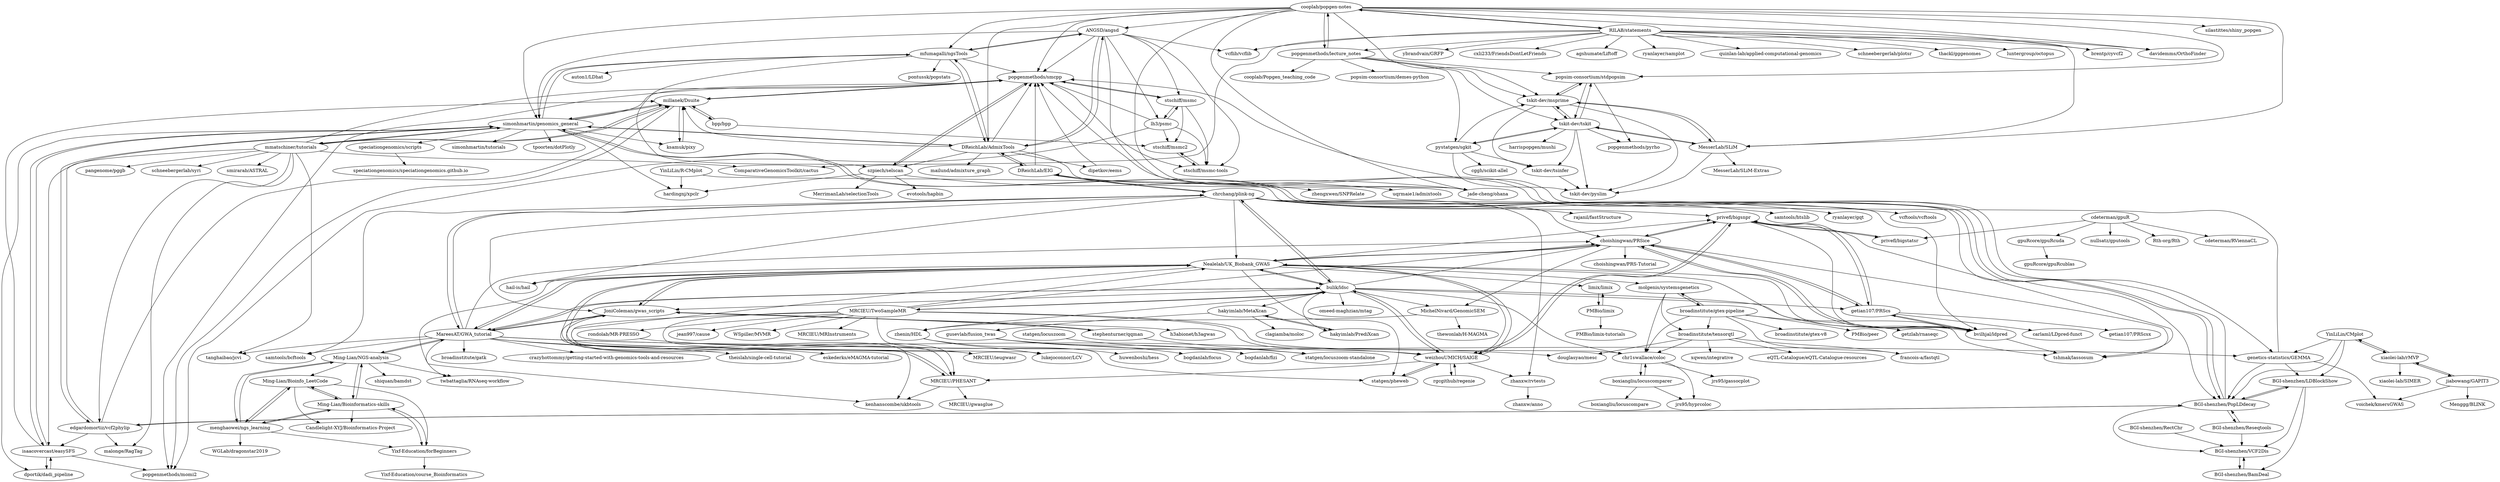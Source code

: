 digraph G {
"ANGSD/angsd" -> "mfumagalli/ngsTools"
"ANGSD/angsd" -> "popgenmethods/smcpp"
"ANGSD/angsd" -> "DReichLab/AdmixTools"
"ANGSD/angsd" -> "simonhmartin/genomics_general"
"ANGSD/angsd" -> "stschiff/msmc"
"ANGSD/angsd" -> "jade-cheng/ohana"
"ANGSD/angsd" -> "lh3/psmc"
"ANGSD/angsd" -> "vcflib/vcflib" ["e"=1]
"ANGSD/angsd" -> "stschiff/msmc-tools"
"tskit-dev/tsinfer" -> "tskit-dev/pyslim"
"chrchang/plink-ng" -> "samtools/bcftools" ["e"=1]
"chrchang/plink-ng" -> "vcftools/vcftools" ["e"=1]
"chrchang/plink-ng" -> "DReichLab/EIG"
"chrchang/plink-ng" -> "choishingwan/PRSice"
"chrchang/plink-ng" -> "zhanxw/rvtests"
"chrchang/plink-ng" -> "hail-is/hail" ["e"=1]
"chrchang/plink-ng" -> "bulik/ldsc"
"chrchang/plink-ng" -> "Nealelab/UK_Biobank_GWAS"
"chrchang/plink-ng" -> "bvilhjal/ldpred"
"chrchang/plink-ng" -> "rajanil/fastStructure"
"chrchang/plink-ng" -> "JoniColeman/gwas_scripts"
"chrchang/plink-ng" -> "samtools/htslib" ["e"=1]
"chrchang/plink-ng" -> "ryanlayer/gqt" ["e"=1]
"chrchang/plink-ng" -> "MareesAT/GWA_tutorial"
"chrchang/plink-ng" -> "privefl/bigsnpr"
"YinLiLin/CMplot" -> "xiaolei-lab/rMVP"
"YinLiLin/CMplot" -> "BGI-shenzhen/LDBlockShow"
"YinLiLin/CMplot" -> "BGI-shenzhen/PopLDdecay"
"YinLiLin/CMplot" -> "genetics-statistics/GEMMA"
"Ming-Lian/Bioinfo_LeetCode" -> "Ming-Lian/Bioinformatics-skills"
"Ming-Lian/Bioinfo_LeetCode" -> "Candlelight-XYJ/Bioinformatics-Project"
"Ming-Lian/Bioinfo_LeetCode" -> "Yixf-Education/forBeginners"
"Ming-Lian/Bioinfo_LeetCode" -> "menghaowei/ngs_learning"
"menghaowei/ngs_learning" -> "Ming-Lian/Bioinformatics-skills"
"menghaowei/ngs_learning" -> "Ming-Lian/Bioinfo_LeetCode"
"menghaowei/ngs_learning" -> "Yixf-Education/forBeginners"
"menghaowei/ngs_learning" -> "Ming-Lian/NGS-analysis"
"menghaowei/ngs_learning" -> "WGLab/dragonstar2019"
"Ming-Lian/Bioinformatics-skills" -> "Ming-Lian/Bioinfo_LeetCode"
"Ming-Lian/Bioinformatics-skills" -> "Yixf-Education/forBeginners"
"Ming-Lian/Bioinformatics-skills" -> "Candlelight-XYJ/Bioinformatics-Project"
"Ming-Lian/Bioinformatics-skills" -> "menghaowei/ngs_learning"
"Ming-Lian/Bioinformatics-skills" -> "Ming-Lian/NGS-analysis"
"Ming-Lian/NGS-analysis" -> "Ming-Lian/Bioinformatics-skills"
"Ming-Lian/NGS-analysis" -> "Ming-Lian/Bioinfo_LeetCode"
"Ming-Lian/NGS-analysis" -> "MareesAT/GWA_tutorial"
"Ming-Lian/NGS-analysis" -> "shiquan/bamdst" ["e"=1]
"Ming-Lian/NGS-analysis" -> "twbattaglia/RNAseq-workflow" ["e"=1]
"Ming-Lian/NGS-analysis" -> "menghaowei/ngs_learning"
"BGI-shenzhen/LDBlockShow" -> "BGI-shenzhen/PopLDdecay"
"BGI-shenzhen/LDBlockShow" -> "BGI-shenzhen/VCF2Dis"
"BGI-shenzhen/LDBlockShow" -> "BGI-shenzhen/BamDeal"
"MareesAT/GWA_tutorial" -> "Nealelab/UK_Biobank_GWAS"
"MareesAT/GWA_tutorial" -> "JoniColeman/gwas_scripts"
"MareesAT/GWA_tutorial" -> "bulik/ldsc"
"MareesAT/GWA_tutorial" -> "choishingwan/PRSice"
"MareesAT/GWA_tutorial" -> "Ming-Lian/NGS-analysis"
"MareesAT/GWA_tutorial" -> "chrchang/plink-ng"
"MareesAT/GWA_tutorial" -> "tanghaibao/jcvi" ["e"=1]
"MareesAT/GWA_tutorial" -> "twbattaglia/RNAseq-workflow" ["e"=1]
"MareesAT/GWA_tutorial" -> "genetics-statistics/GEMMA"
"MareesAT/GWA_tutorial" -> "crazyhottommy/getting-started-with-genomics-tools-and-resources" ["e"=1]
"MareesAT/GWA_tutorial" -> "theislab/single-cell-tutorial" ["e"=1]
"MareesAT/GWA_tutorial" -> "weizhouUMICH/SAIGE"
"MareesAT/GWA_tutorial" -> "eskederks/eMAGMA-tutorial"
"MareesAT/GWA_tutorial" -> "samtools/bcftools" ["e"=1]
"MareesAT/GWA_tutorial" -> "broadinstitute/gatk" ["e"=1]
"bulik/ldsc" -> "Nealelab/UK_Biobank_GWAS"
"bulik/ldsc" -> "weizhouUMICH/SAIGE"
"bulik/ldsc" -> "bvilhjal/ldpred"
"bulik/ldsc" -> "zhenin/HDL"
"bulik/ldsc" -> "hakyimlab/PrediXcan"
"bulik/ldsc" -> "choishingwan/PRSice"
"bulik/ldsc" -> "chr1swallace/coloc"
"bulik/ldsc" -> "MareesAT/GWA_tutorial"
"bulik/ldsc" -> "MRCIEU/TwoSampleMR"
"bulik/ldsc" -> "omeed-maghzian/mtag"
"bulik/ldsc" -> "JoniColeman/gwas_scripts"
"bulik/ldsc" -> "hakyimlab/MetaXcan"
"bulik/ldsc" -> "chrchang/plink-ng"
"bulik/ldsc" -> "getian107/PRScs"
"bulik/ldsc" -> "MichelNivard/GenomicSEM"
"genetics-statistics/GEMMA" -> "voichek/kmersGWAS"
"genetics-statistics/GEMMA" -> "BGI-shenzhen/PopLDdecay"
"genetics-statistics/GEMMA" -> "popgenmethods/smcpp"
"genetics-statistics/GEMMA" -> "BGI-shenzhen/LDBlockShow"
"BGI-shenzhen/Reseqtools" -> "BGI-shenzhen/VCF2Dis"
"BGI-shenzhen/Reseqtools" -> "BGI-shenzhen/PopLDdecay"
"BGI-shenzhen/VCF2Dis" -> "BGI-shenzhen/BamDeal"
"cooplab/popgen-notes" -> "popgenmethods/lecture_notes"
"cooplab/popgen-notes" -> "RILAB/statements"
"cooplab/popgen-notes" -> "mfumagalli/ngsTools"
"cooplab/popgen-notes" -> "popsim-consortium/stdpopsim"
"cooplab/popgen-notes" -> "DReichLab/AdmixTools"
"cooplab/popgen-notes" -> "jade-cheng/ohana"
"cooplab/popgen-notes" -> "tskit-dev/msprime"
"cooplab/popgen-notes" -> "brentp/cyvcf2" ["e"=1]
"cooplab/popgen-notes" -> "MesserLab/SLiM"
"cooplab/popgen-notes" -> "popgenmethods/smcpp"
"cooplab/popgen-notes" -> "silastittes/shiny_popgen"
"cooplab/popgen-notes" -> "ANGSD/angsd"
"cooplab/popgen-notes" -> "simonhmartin/genomics_general"
"cooplab/popgen-notes" -> "genetics-statistics/GEMMA"
"cooplab/popgen-notes" -> "davidemms/OrthoFinder" ["e"=1]
"isaacovercast/easySFS" -> "dportik/dadi_pipeline"
"isaacovercast/easySFS" -> "popgenmethods/momi2"
"isaacovercast/easySFS" -> "simonhmartin/genomics_general"
"isaacovercast/easySFS" -> "millanek/Dsuite"
"ksamuk/pixy" -> "millanek/Dsuite"
"popsim-consortium/stdpopsim" -> "tskit-dev/msprime"
"popsim-consortium/stdpopsim" -> "tskit-dev/tskit"
"popsim-consortium/stdpopsim" -> "popgenmethods/pyrho"
"simonhmartin/genomics_general" -> "millanek/Dsuite"
"simonhmartin/genomics_general" -> "isaacovercast/easySFS"
"simonhmartin/genomics_general" -> "edgardomortiz/vcf2phylip"
"simonhmartin/genomics_general" -> "popgenmethods/smcpp"
"simonhmartin/genomics_general" -> "mmatschiner/tutorials"
"simonhmartin/genomics_general" -> "speciationgenomics/scripts"
"simonhmartin/genomics_general" -> "ksamuk/pixy"
"simonhmartin/genomics_general" -> "simonhmartin/tutorials"
"simonhmartin/genomics_general" -> "hardingnj/xpclr"
"simonhmartin/genomics_general" -> "dportik/dadi_pipeline"
"simonhmartin/genomics_general" -> "tpoorten/dotPlotly" ["e"=1]
"simonhmartin/genomics_general" -> "BGI-shenzhen/PopLDdecay"
"simonhmartin/genomics_general" -> "mfumagalli/ngsTools"
"simonhmartin/genomics_general" -> "DReichLab/AdmixTools"
"speciationgenomics/scripts" -> "speciationgenomics/speciationgenomics.github.io"
"tskit-dev/msprime" -> "tskit-dev/tskit"
"tskit-dev/msprime" -> "popsim-consortium/stdpopsim"
"tskit-dev/msprime" -> "MesserLab/SLiM"
"tskit-dev/msprime" -> "tskit-dev/tsinfer"
"tskit-dev/msprime" -> "tskit-dev/pyslim"
"xiaolei-lab/rMVP" -> "jiabowang/GAPIT3"
"xiaolei-lab/rMVP" -> "xiaolei-lab/SIMER"
"xiaolei-lab/rMVP" -> "YinLiLin/CMplot"
"mmatschiner/tutorials" -> "millanek/Dsuite"
"mmatschiner/tutorials" -> "simonhmartin/genomics_general"
"mmatschiner/tutorials" -> "smirarab/ASTRAL" ["e"=1]
"mmatschiner/tutorials" -> "popgenmethods/smcpp"
"mmatschiner/tutorials" -> "malonge/RagTag" ["e"=1]
"mmatschiner/tutorials" -> "pangenome/pggb" ["e"=1]
"mmatschiner/tutorials" -> "edgardomortiz/vcf2phylip"
"mmatschiner/tutorials" -> "schneebergerlab/syri" ["e"=1]
"mmatschiner/tutorials" -> "ComparativeGenomicsToolkit/cactus" ["e"=1]
"mmatschiner/tutorials" -> "tanghaibao/jcvi" ["e"=1]
"mmatschiner/tutorials" -> "isaacovercast/easySFS"
"molgenis/systemsgenetics" -> "broadinstitute/gtex-pipeline"
"molgenis/systemsgenetics" -> "chr1swallace/coloc"
"molgenis/systemsgenetics" -> "broadinstitute/tensorqtl"
"lh3/psmc" -> "stschiff/msmc"
"lh3/psmc" -> "popgenmethods/smcpp"
"lh3/psmc" -> "stschiff/msmc-tools"
"lh3/psmc" -> "stschiff/msmc2"
"lh3/psmc" -> "popgenmethods/momi2"
"mfumagalli/ngsTools" -> "ANGSD/angsd"
"mfumagalli/ngsTools" -> "popgenmethods/smcpp"
"mfumagalli/ngsTools" -> "szpiech/selscan"
"mfumagalli/ngsTools" -> "simonhmartin/genomics_general"
"mfumagalli/ngsTools" -> "pontussk/popstats"
"mfumagalli/ngsTools" -> "auton1/LDhat"
"mfumagalli/ngsTools" -> "DReichLab/AdmixTools"
"choishingwan/PRSice" -> "bvilhjal/ldpred"
"choishingwan/PRSice" -> "tshmak/lassosum"
"choishingwan/PRSice" -> "getian107/PRScs"
"choishingwan/PRSice" -> "choishingwan/PRS-Tutorial"
"choishingwan/PRSice" -> "MichelNivard/GenomicSEM"
"choishingwan/PRSice" -> "privefl/bigsnpr"
"choishingwan/PRSice" -> "Nealelab/UK_Biobank_GWAS"
"RILAB/statements" -> "cooplab/popgen-notes"
"RILAB/statements" -> "ybrandvain/GRFP"
"RILAB/statements" -> "davidemms/OrthoFinder" ["e"=1]
"RILAB/statements" -> "cxli233/FriendsDontLetFriends" ["e"=1]
"RILAB/statements" -> "MesserLab/SLiM"
"RILAB/statements" -> "agshumate/Liftoff" ["e"=1]
"RILAB/statements" -> "ryanlayer/samplot" ["e"=1]
"RILAB/statements" -> "quinlan-lab/applied-computational-genomics" ["e"=1]
"RILAB/statements" -> "vcflib/vcflib" ["e"=1]
"RILAB/statements" -> "schneebergerlab/plotsr" ["e"=1]
"RILAB/statements" -> "popgenmethods/lecture_notes"
"RILAB/statements" -> "thackl/gggenomes" ["e"=1]
"RILAB/statements" -> "luntergroup/octopus" ["e"=1]
"RILAB/statements" -> "ComparativeGenomicsToolkit/cactus" ["e"=1]
"RILAB/statements" -> "brentp/cyvcf2" ["e"=1]
"cdeterman/gpuR" -> "gpuRcore/gpuRcuda"
"cdeterman/gpuR" -> "nullsatz/gputools"
"cdeterman/gpuR" -> "Rth-org/Rth"
"cdeterman/gpuR" -> "privefl/bigstatsr"
"cdeterman/gpuR" -> "cdeterman/RViennaCL"
"popgenmethods/lecture_notes" -> "cooplab/popgen-notes"
"popgenmethods/lecture_notes" -> "popsim-consortium/stdpopsim"
"popgenmethods/lecture_notes" -> "pystatgen/sgkit"
"popgenmethods/lecture_notes" -> "tskit-dev/tskit"
"popgenmethods/lecture_notes" -> "cooplab/Popgen_teaching_code"
"popgenmethods/lecture_notes" -> "tskit-dev/msprime"
"popgenmethods/lecture_notes" -> "popsim-consortium/demes-python"
"Nealelab/UK_Biobank_GWAS" -> "weizhouUMICH/SAIGE"
"Nealelab/UK_Biobank_GWAS" -> "MRCIEU/PHESANT"
"Nealelab/UK_Biobank_GWAS" -> "bulik/ldsc"
"Nealelab/UK_Biobank_GWAS" -> "JoniColeman/gwas_scripts"
"Nealelab/UK_Biobank_GWAS" -> "MareesAT/GWA_tutorial"
"Nealelab/UK_Biobank_GWAS" -> "choishingwan/PRSice"
"Nealelab/UK_Biobank_GWAS" -> "tshmak/lassosum"
"Nealelab/UK_Biobank_GWAS" -> "hail-is/hail" ["e"=1]
"Nealelab/UK_Biobank_GWAS" -> "bvilhjal/ldpred"
"Nealelab/UK_Biobank_GWAS" -> "statgen/pheweb"
"Nealelab/UK_Biobank_GWAS" -> "kenhanscombe/ukbtools"
"Nealelab/UK_Biobank_GWAS" -> "molgenis/systemsgenetics"
"Nealelab/UK_Biobank_GWAS" -> "privefl/bigsnpr"
"Nealelab/UK_Biobank_GWAS" -> "lukejoconnor/LCV"
"Nealelab/UK_Biobank_GWAS" -> "limix/limix"
"boxiangliu/locuscomparer" -> "boxiangliu/locuscompare"
"boxiangliu/locuscomparer" -> "jrs95/hyprcoloc"
"boxiangliu/locuscomparer" -> "chr1swallace/coloc"
"chr1swallace/coloc" -> "boxiangliu/locuscomparer"
"chr1swallace/coloc" -> "jrs95/hyprcoloc"
"chr1swallace/coloc" -> "jrs95/gassocplot"
"hakyimlab/PrediXcan" -> "hakyimlab/MetaXcan"
"DReichLab/AdmixTools" -> "popgenmethods/smcpp"
"DReichLab/AdmixTools" -> "simonhmartin/genomics_general"
"DReichLab/AdmixTools" -> "jade-cheng/ohana"
"DReichLab/AdmixTools" -> "millanek/Dsuite"
"DReichLab/AdmixTools" -> "ANGSD/angsd"
"DReichLab/AdmixTools" -> "DReichLab/EIG"
"DReichLab/AdmixTools" -> "mfumagalli/ngsTools"
"DReichLab/AdmixTools" -> "dipetkov/eems"
"DReichLab/AdmixTools" -> "szpiech/selscan"
"DReichLab/AdmixTools" -> "mailund/admixture_graph"
"Yixf-Education/forBeginners" -> "Ming-Lian/Bioinformatics-skills"
"Yixf-Education/forBeginners" -> "Yixf-Education/course_Bioinformatics"
"MichelNivard/GenomicSEM" -> "thewonlab/H-MAGMA"
"MichelNivard/GenomicSEM" -> "zhenin/HDL"
"hakyimlab/MetaXcan" -> "hakyimlab/PrediXcan"
"hakyimlab/MetaXcan" -> "gusevlab/fusion_twas"
"hakyimlab/MetaXcan" -> "clagiamba/moloc"
"broadinstitute/gtex-pipeline" -> "broadinstitute/tensorqtl"
"broadinstitute/gtex-pipeline" -> "molgenis/systemsgenetics"
"broadinstitute/gtex-pipeline" -> "PMBio/peer"
"broadinstitute/gtex-pipeline" -> "francois-a/fastqtl"
"broadinstitute/gtex-pipeline" -> "getzlab/rnaseqc"
"broadinstitute/gtex-pipeline" -> "broadinstitute/gtex-v8"
"broadinstitute/gtex-pipeline" -> "chr1swallace/coloc"
"getian107/PRScs" -> "getian107/PRScsx"
"getian107/PRScs" -> "bvilhjal/ldpred"
"getian107/PRScs" -> "privefl/bigsnpr"
"getian107/PRScs" -> "carlaml/LDpred-funct"
"getian107/PRScs" -> "choishingwan/PRSice"
"statgen/locuszoom" -> "statgen/locuszoom-standalone"
"statgen/pheweb" -> "weizhouUMICH/SAIGE"
"DReichLab/EIG" -> "DReichLab/AdmixTools"
"DReichLab/EIG" -> "uqrmaie1/admixtools"
"DReichLab/EIG" -> "chrchang/plink-ng"
"DReichLab/EIG" -> "popgenmethods/smcpp"
"DReichLab/EIG" -> "zhengxwen/SNPRelate"
"edgardomortiz/vcf2phylip" -> "simonhmartin/genomics_general"
"edgardomortiz/vcf2phylip" -> "millanek/Dsuite"
"edgardomortiz/vcf2phylip" -> "malonge/RagTag" ["e"=1]
"edgardomortiz/vcf2phylip" -> "BGI-shenzhen/PopLDdecay"
"edgardomortiz/vcf2phylip" -> "isaacovercast/easySFS"
"bpp/bpp" -> "millanek/Dsuite"
"bpp/bpp" -> "stschiff/msmc2"
"JoniColeman/gwas_scripts" -> "h3abionet/h3agwas"
"JoniColeman/gwas_scripts" -> "Nealelab/UK_Biobank_GWAS"
"JoniColeman/gwas_scripts" -> "MareesAT/GWA_tutorial"
"JoniColeman/gwas_scripts" -> "stephenturner/qqman"
"JoniColeman/gwas_scripts" -> "MRCIEU/PHESANT"
"JoniColeman/gwas_scripts" -> "kenhanscombe/ukbtools"
"jiabowang/GAPIT3" -> "Menggg/BLINK"
"jiabowang/GAPIT3" -> "xiaolei-lab/rMVP"
"jiabowang/GAPIT3" -> "voichek/kmersGWAS"
"gpuRcore/gpuRcuda" -> "gpuRcore/gpuRcublas"
"YinLiLin/R-CMplot" -> "hardingnj/xpclr"
"YinLiLin/R-CMplot" -> "BGI-shenzhen/PopLDdecay"
"zhanxw/rvtests" -> "zhanxw/anno"
"tskit-dev/tskit" -> "tskit-dev/msprime"
"tskit-dev/tskit" -> "tskit-dev/tsinfer"
"tskit-dev/tskit" -> "popsim-consortium/stdpopsim"
"tskit-dev/tskit" -> "MesserLab/SLiM"
"tskit-dev/tskit" -> "pystatgen/sgkit"
"tskit-dev/tskit" -> "harrispopgen/mushi"
"tskit-dev/tskit" -> "tskit-dev/pyslim"
"tskit-dev/tskit" -> "popgenmethods/pyrho"
"MRCIEU/PHESANT" -> "Nealelab/UK_Biobank_GWAS"
"MRCIEU/PHESANT" -> "kenhanscombe/ukbtools"
"MRCIEU/PHESANT" -> "MRCIEU/gwasglue"
"dipetkov/eems" -> "popgenmethods/smcpp"
"MesserLab/SLiM" -> "MesserLab/SLiM-Extras"
"MesserLab/SLiM" -> "tskit-dev/msprime"
"MesserLab/SLiM" -> "tskit-dev/tskit"
"MesserLab/SLiM" -> "tskit-dev/pyslim"
"zhenin/HDL" -> "huwenboshi/hess"
"zhenin/HDL" -> "lukejoconnor/LCV"
"pystatgen/sgkit" -> "cggh/scikit-allel" ["e"=1]
"pystatgen/sgkit" -> "tskit-dev/tskit"
"pystatgen/sgkit" -> "tskit-dev/msprime"
"pystatgen/sgkit" -> "tskit-dev/tsinfer"
"pystatgen/sgkit" -> "tskit-dev/pyslim"
"privefl/bigsnpr" -> "privefl/bigstatsr"
"privefl/bigsnpr" -> "tshmak/lassosum"
"privefl/bigsnpr" -> "getian107/PRScs"
"privefl/bigsnpr" -> "bvilhjal/ldpred"
"privefl/bigsnpr" -> "choishingwan/PRSice"
"privefl/bigsnpr" -> "weizhouUMICH/SAIGE"
"privefl/bigstatsr" -> "privefl/bigsnpr"
"MRCIEU/TwoSampleMR" -> "rondolab/MR-PRESSO"
"MRCIEU/TwoSampleMR" -> "MRCIEU/MRInstruments"
"MRCIEU/TwoSampleMR" -> "chr1swallace/coloc"
"MRCIEU/TwoSampleMR" -> "MRCIEU/PHESANT"
"MRCIEU/TwoSampleMR" -> "bulik/ldsc"
"MRCIEU/TwoSampleMR" -> "MRCIEU/ieugwasr"
"MRCIEU/TwoSampleMR" -> "choishingwan/PRSice"
"MRCIEU/TwoSampleMR" -> "jean997/cause"
"MRCIEU/TwoSampleMR" -> "WSpiller/MVMR"
"MRCIEU/TwoSampleMR" -> "Nealelab/UK_Biobank_GWAS"
"MRCIEU/TwoSampleMR" -> "weizhouUMICH/SAIGE"
"MRCIEU/TwoSampleMR" -> "statgen/pheweb"
"gusevlab/fusion_twas" -> "bogdanlab/focus"
"gusevlab/fusion_twas" -> "douglasyao/mesc"
"gusevlab/fusion_twas" -> "bogdanlab/fizi"
"rondolab/MR-PRESSO" -> "MRCIEU/ieugwasr"
"broadinstitute/tensorqtl" -> "francois-a/fastqtl"
"broadinstitute/tensorqtl" -> "chr1swallace/coloc"
"broadinstitute/tensorqtl" -> "xqwen/integrative"
"broadinstitute/tensorqtl" -> "eQTL-Catalogue/eQTL-Catalogue-resources"
"broadinstitute/tensorqtl" -> "douglasyao/mesc"
"rgcgithub/regenie" -> "weizhouUMICH/SAIGE"
"weizhouUMICH/SAIGE" -> "rgcgithub/regenie"
"weizhouUMICH/SAIGE" -> "Nealelab/UK_Biobank_GWAS"
"weizhouUMICH/SAIGE" -> "statgen/pheweb"
"weizhouUMICH/SAIGE" -> "privefl/bigsnpr"
"weizhouUMICH/SAIGE" -> "bulik/ldsc"
"weizhouUMICH/SAIGE" -> "MRCIEU/PHESANT"
"weizhouUMICH/SAIGE" -> "zhanxw/rvtests"
"millanek/Dsuite" -> "popgenmethods/smcpp"
"millanek/Dsuite" -> "simonhmartin/genomics_general"
"millanek/Dsuite" -> "ksamuk/pixy"
"millanek/Dsuite" -> "mmatschiner/tutorials"
"millanek/Dsuite" -> "bpp/bpp"
"millanek/Dsuite" -> "popgenmethods/momi2"
"popgenmethods/smcpp" -> "stschiff/msmc-tools"
"popgenmethods/smcpp" -> "stschiff/msmc"
"popgenmethods/smcpp" -> "millanek/Dsuite"
"popgenmethods/smcpp" -> "popgenmethods/momi2"
"popgenmethods/smcpp" -> "szpiech/selscan"
"dportik/dadi_pipeline" -> "isaacovercast/easySFS"
"stschiff/msmc" -> "stschiff/msmc-tools"
"stschiff/msmc" -> "stschiff/msmc2"
"stschiff/msmc" -> "popgenmethods/smcpp"
"stschiff/msmc" -> "lh3/psmc"
"szpiech/selscan" -> "evotools/hapbin"
"szpiech/selscan" -> "popgenmethods/smcpp"
"szpiech/selscan" -> "hardingnj/xpclr"
"szpiech/selscan" -> "MerrimanLab/selectionTools"
"szpiech/selscan" -> "jade-cheng/ohana"
"BGI-shenzhen/PopLDdecay" -> "BGI-shenzhen/LDBlockShow"
"BGI-shenzhen/PopLDdecay" -> "popgenmethods/smcpp"
"BGI-shenzhen/PopLDdecay" -> "simonhmartin/genomics_general"
"BGI-shenzhen/PopLDdecay" -> "BGI-shenzhen/VCF2Dis"
"BGI-shenzhen/PopLDdecay" -> "BGI-shenzhen/Reseqtools"
"BGI-shenzhen/PopLDdecay" -> "edgardomortiz/vcf2phylip"
"BGI-shenzhen/RectChr" -> "BGI-shenzhen/VCF2Dis"
"bvilhjal/ldpred" -> "choishingwan/PRSice"
"bvilhjal/ldpred" -> "getian107/PRScs"
"bvilhjal/ldpred" -> "tshmak/lassosum"
"BGI-shenzhen/BamDeal" -> "BGI-shenzhen/VCF2Dis"
"limix/limix" -> "PMBio/limix"
"PMBio/limix" -> "PMBio/limix-tutorials"
"PMBio/limix" -> "limix/limix"
"stschiff/msmc-tools" -> "stschiff/msmc2"
"stschiff/msmc2" -> "stschiff/msmc-tools"
"stephenturner/qqman" -> "JoniColeman/gwas_scripts"
"stephenturner/qqman" -> "statgen/locuszoom-standalone"
"ANGSD/angsd" ["l"="22.775,43.115"]
"mfumagalli/ngsTools" ["l"="22.763,43.124"]
"popgenmethods/smcpp" ["l"="22.75,43.11"]
"DReichLab/AdmixTools" ["l"="22.738,43.12"]
"simonhmartin/genomics_general" ["l"="22.742,43.096"]
"stschiff/msmc" ["l"="22.783,43.101"]
"jade-cheng/ohana" ["l"="22.769,43.137"]
"lh3/psmc" ["l"="22.79,43.091"]
"vcflib/vcflib" ["l"="21.664,43.218"]
"stschiff/msmc-tools" ["l"="22.798,43.102"]
"tskit-dev/tsinfer" ["l"="22.889,43.169"]
"tskit-dev/pyslim" ["l"="22.874,43.167"]
"chrchang/plink-ng" ["l"="22.553,43.149"]
"samtools/bcftools" ["l"="21.656,43.261"]
"vcftools/vcftools" ["l"="21.683,43.264"]
"DReichLab/EIG" ["l"="22.653,43.124"]
"choishingwan/PRSice" ["l"="22.517,43.156"]
"zhanxw/rvtests" ["l"="22.492,43.179"]
"hail-is/hail" ["l"="21.645,43.25"]
"bulik/ldsc" ["l"="22.514,43.172"]
"Nealelab/UK_Biobank_GWAS" ["l"="22.493,43.155"]
"bvilhjal/ldpred" ["l"="22.532,43.155"]
"rajanil/fastStructure" ["l"="22.588,43.161"]
"JoniColeman/gwas_scripts" ["l"="22.49,43.134"]
"samtools/htslib" ["l"="21.68,43.242"]
"ryanlayer/gqt" ["l"="21.406,43.256"]
"MareesAT/GWA_tutorial" ["l"="22.529,43.13"]
"privefl/bigsnpr" ["l"="22.516,43.138"]
"YinLiLin/CMplot" ["l"="22.703,43.16"]
"xiaolei-lab/rMVP" ["l"="22.707,43.186"]
"BGI-shenzhen/LDBlockShow" ["l"="22.695,43.133"]
"BGI-shenzhen/PopLDdecay" ["l"="22.706,43.115"]
"genetics-statistics/GEMMA" ["l"="22.69,43.144"]
"Ming-Lian/Bioinfo_LeetCode" ["l"="22.47,43.049"]
"Ming-Lian/Bioinformatics-skills" ["l"="22.474,43.058"]
"Candlelight-XYJ/Bioinformatics-Project" ["l"="22.481,43.038"]
"Yixf-Education/forBeginners" ["l"="22.453,43.042"]
"menghaowei/ngs_learning" ["l"="22.454,43.06"]
"Ming-Lian/NGS-analysis" ["l"="22.486,43.08"]
"WGLab/dragonstar2019" ["l"="22.417,43.046"]
"shiquan/bamdst" ["l"="21.375,43.22"]
"twbattaglia/RNAseq-workflow" ["l"="21.723,43.388"]
"BGI-shenzhen/VCF2Dis" ["l"="22.675,43.128"]
"BGI-shenzhen/BamDeal" ["l"="22.67,43.141"]
"tanghaibao/jcvi" ["l"="21.861,43.247"]
"crazyhottommy/getting-started-with-genomics-tools-and-resources" ["l"="21.746,43.371"]
"theislab/single-cell-tutorial" ["l"="21.315,44.061"]
"weizhouUMICH/SAIGE" ["l"="22.496,43.166"]
"eskederks/eMAGMA-tutorial" ["l"="22.546,43.108"]
"broadinstitute/gatk" ["l"="21.656,43.277"]
"zhenin/HDL" ["l"="22.451,43.17"]
"hakyimlab/PrediXcan" ["l"="22.544,43.206"]
"chr1swallace/coloc" ["l"="22.462,43.223"]
"MRCIEU/TwoSampleMR" ["l"="22.498,43.192"]
"omeed-maghzian/mtag" ["l"="22.482,43.199"]
"hakyimlab/MetaXcan" ["l"="22.536,43.223"]
"getian107/PRScs" ["l"="22.537,43.144"]
"MichelNivard/GenomicSEM" ["l"="22.473,43.171"]
"voichek/kmersGWAS" ["l"="22.682,43.179"]
"BGI-shenzhen/Reseqtools" ["l"="22.682,43.112"]
"cooplab/popgen-notes" ["l"="22.797,43.141"]
"popgenmethods/lecture_notes" ["l"="22.838,43.154"]
"RILAB/statements" ["l"="22.817,43.172"]
"popsim-consortium/stdpopsim" ["l"="22.856,43.14"]
"tskit-dev/msprime" ["l"="22.858,43.155"]
"brentp/cyvcf2" ["l"="21.651,43.236"]
"MesserLab/SLiM" ["l"="22.851,43.167"]
"silastittes/shiny_popgen" ["l"="22.826,43.129"]
"davidemms/OrthoFinder" ["l"="21.895,43.259"]
"isaacovercast/easySFS" ["l"="22.731,43.079"]
"dportik/dadi_pipeline" ["l"="22.716,43.07"]
"popgenmethods/momi2" ["l"="22.77,43.085"]
"millanek/Dsuite" ["l"="22.757,43.087"]
"ksamuk/pixy" ["l"="22.766,43.068"]
"tskit-dev/tskit" ["l"="22.874,43.151"]
"popgenmethods/pyrho" ["l"="22.882,43.133"]
"edgardomortiz/vcf2phylip" ["l"="22.719,43.092"]
"mmatschiner/tutorials" ["l"="22.746,43.075"]
"speciationgenomics/scripts" ["l"="22.751,43.051"]
"simonhmartin/tutorials" ["l"="22.731,43.062"]
"hardingnj/xpclr" ["l"="22.72,43.107"]
"tpoorten/dotPlotly" ["l"="21.918,43.248"]
"speciationgenomics/speciationgenomics.github.io" ["l"="22.757,43.031"]
"jiabowang/GAPIT3" ["l"="22.695,43.202"]
"xiaolei-lab/SIMER" ["l"="22.722,43.202"]
"smirarab/ASTRAL" ["l"="22.128,43.179"]
"malonge/RagTag" ["l"="21.879,43.208"]
"pangenome/pggb" ["l"="21.825,43.17"]
"schneebergerlab/syri" ["l"="21.871,43.219"]
"ComparativeGenomicsToolkit/cactus" ["l"="21.816,43.195"]
"molgenis/systemsgenetics" ["l"="22.437,43.217"]
"broadinstitute/gtex-pipeline" ["l"="22.411,43.237"]
"broadinstitute/tensorqtl" ["l"="22.439,43.251"]
"stschiff/msmc2" ["l"="22.807,43.088"]
"szpiech/selscan" ["l"="22.744,43.134"]
"pontussk/popstats" ["l"="22.769,43.15"]
"auton1/LDhat" ["l"="22.801,43.12"]
"tshmak/lassosum" ["l"="22.504,43.143"]
"choishingwan/PRS-Tutorial" ["l"="22.552,43.174"]
"ybrandvain/GRFP" ["l"="22.821,43.198"]
"cxli233/FriendsDontLetFriends" ["l"="21.863,43.359"]
"agshumate/Liftoff" ["l"="21.837,43.204"]
"ryanlayer/samplot" ["l"="21.717,43.223"]
"quinlan-lab/applied-computational-genomics" ["l"="21.722,43.35"]
"schneebergerlab/plotsr" ["l"="21.841,43.232"]
"thackl/gggenomes" ["l"="21.91,43.3"]
"luntergroup/octopus" ["l"="21.644,43.201"]
"cdeterman/gpuR" ["l"="22.538,43.038"]
"gpuRcore/gpuRcuda" ["l"="22.526,43.011"]
"nullsatz/gputools" ["l"="22.565,43.025"]
"Rth-org/Rth" ["l"="22.548,43.014"]
"privefl/bigstatsr" ["l"="22.526,43.094"]
"cdeterman/RViennaCL" ["l"="22.522,43.026"]
"pystatgen/sgkit" ["l"="22.888,43.157"]
"cooplab/Popgen_teaching_code" ["l"="22.849,43.182"]
"popsim-consortium/demes-python" ["l"="22.841,43.137"]
"MRCIEU/PHESANT" ["l"="22.472,43.154"]
"statgen/pheweb" ["l"="22.514,43.184"]
"kenhanscombe/ukbtools" ["l"="22.468,43.138"]
"lukejoconnor/LCV" ["l"="22.451,43.155"]
"limix/limix" ["l"="22.418,43.148"]
"boxiangliu/locuscomparer" ["l"="22.462,43.245"]
"boxiangliu/locuscompare" ["l"="22.462,43.264"]
"jrs95/hyprcoloc" ["l"="22.477,43.24"]
"jrs95/gassocplot" ["l"="22.447,43.234"]
"dipetkov/eems" ["l"="22.765,43.102"]
"mailund/admixture_graph" ["l"="22.726,43.138"]
"Yixf-Education/course_Bioinformatics" ["l"="22.442,43.023"]
"thewonlab/H-MAGMA" ["l"="22.438,43.179"]
"gusevlab/fusion_twas" ["l"="22.518,43.259"]
"clagiamba/moloc" ["l"="22.553,43.24"]
"PMBio/peer" ["l"="22.373,43.234"]
"francois-a/fastqtl" ["l"="22.414,43.257"]
"getzlab/rnaseqc" ["l"="22.381,43.259"]
"broadinstitute/gtex-v8" ["l"="22.387,43.245"]
"getian107/PRScsx" ["l"="22.561,43.124"]
"carlaml/LDpred-funct" ["l"="22.567,43.136"]
"statgen/locuszoom" ["l"="22.37,43.094"]
"statgen/locuszoom-standalone" ["l"="22.405,43.102"]
"uqrmaie1/admixtools" ["l"="22.627,43.119"]
"zhengxwen/SNPRelate" ["l"="22.639,43.101"]
"bpp/bpp" ["l"="22.789,43.073"]
"h3abionet/h3agwas" ["l"="22.476,43.109"]
"stephenturner/qqman" ["l"="22.447,43.116"]
"Menggg/BLINK" ["l"="22.695,43.221"]
"gpuRcore/gpuRcublas" ["l"="22.521,42.996"]
"YinLiLin/R-CMplot" ["l"="22.687,43.091"]
"zhanxw/anno" ["l"="22.462,43.197"]
"harrispopgen/mushi" ["l"="22.906,43.145"]
"MRCIEU/gwasglue" ["l"="22.441,43.141"]
"MesserLab/SLiM-Extras" ["l"="22.872,43.188"]
"huwenboshi/hess" ["l"="22.419,43.173"]
"cggh/scikit-allel" ["l"="21.679,43.21"]
"rondolab/MR-PRESSO" ["l"="22.5,43.223"]
"MRCIEU/MRInstruments" ["l"="22.484,43.213"]
"MRCIEU/ieugwasr" ["l"="22.5,43.212"]
"jean997/cause" ["l"="22.516,43.216"]
"WSpiller/MVMR" ["l"="22.518,43.204"]
"bogdanlab/focus" ["l"="22.532,43.278"]
"douglasyao/mesc" ["l"="22.481,43.261"]
"bogdanlab/fizi" ["l"="22.513,43.276"]
"xqwen/integrative" ["l"="22.425,43.271"]
"eQTL-Catalogue/eQTL-Catalogue-resources" ["l"="22.441,43.271"]
"rgcgithub/regenie" ["l"="22.465,43.183"]
"evotools/hapbin" ["l"="22.754,43.162"]
"MerrimanLab/selectionTools" ["l"="22.738,43.156"]
"BGI-shenzhen/RectChr" ["l"="22.647,43.143"]
"PMBio/limix" ["l"="22.389,43.146"]
"PMBio/limix-tutorials" ["l"="22.366,43.145"]
}